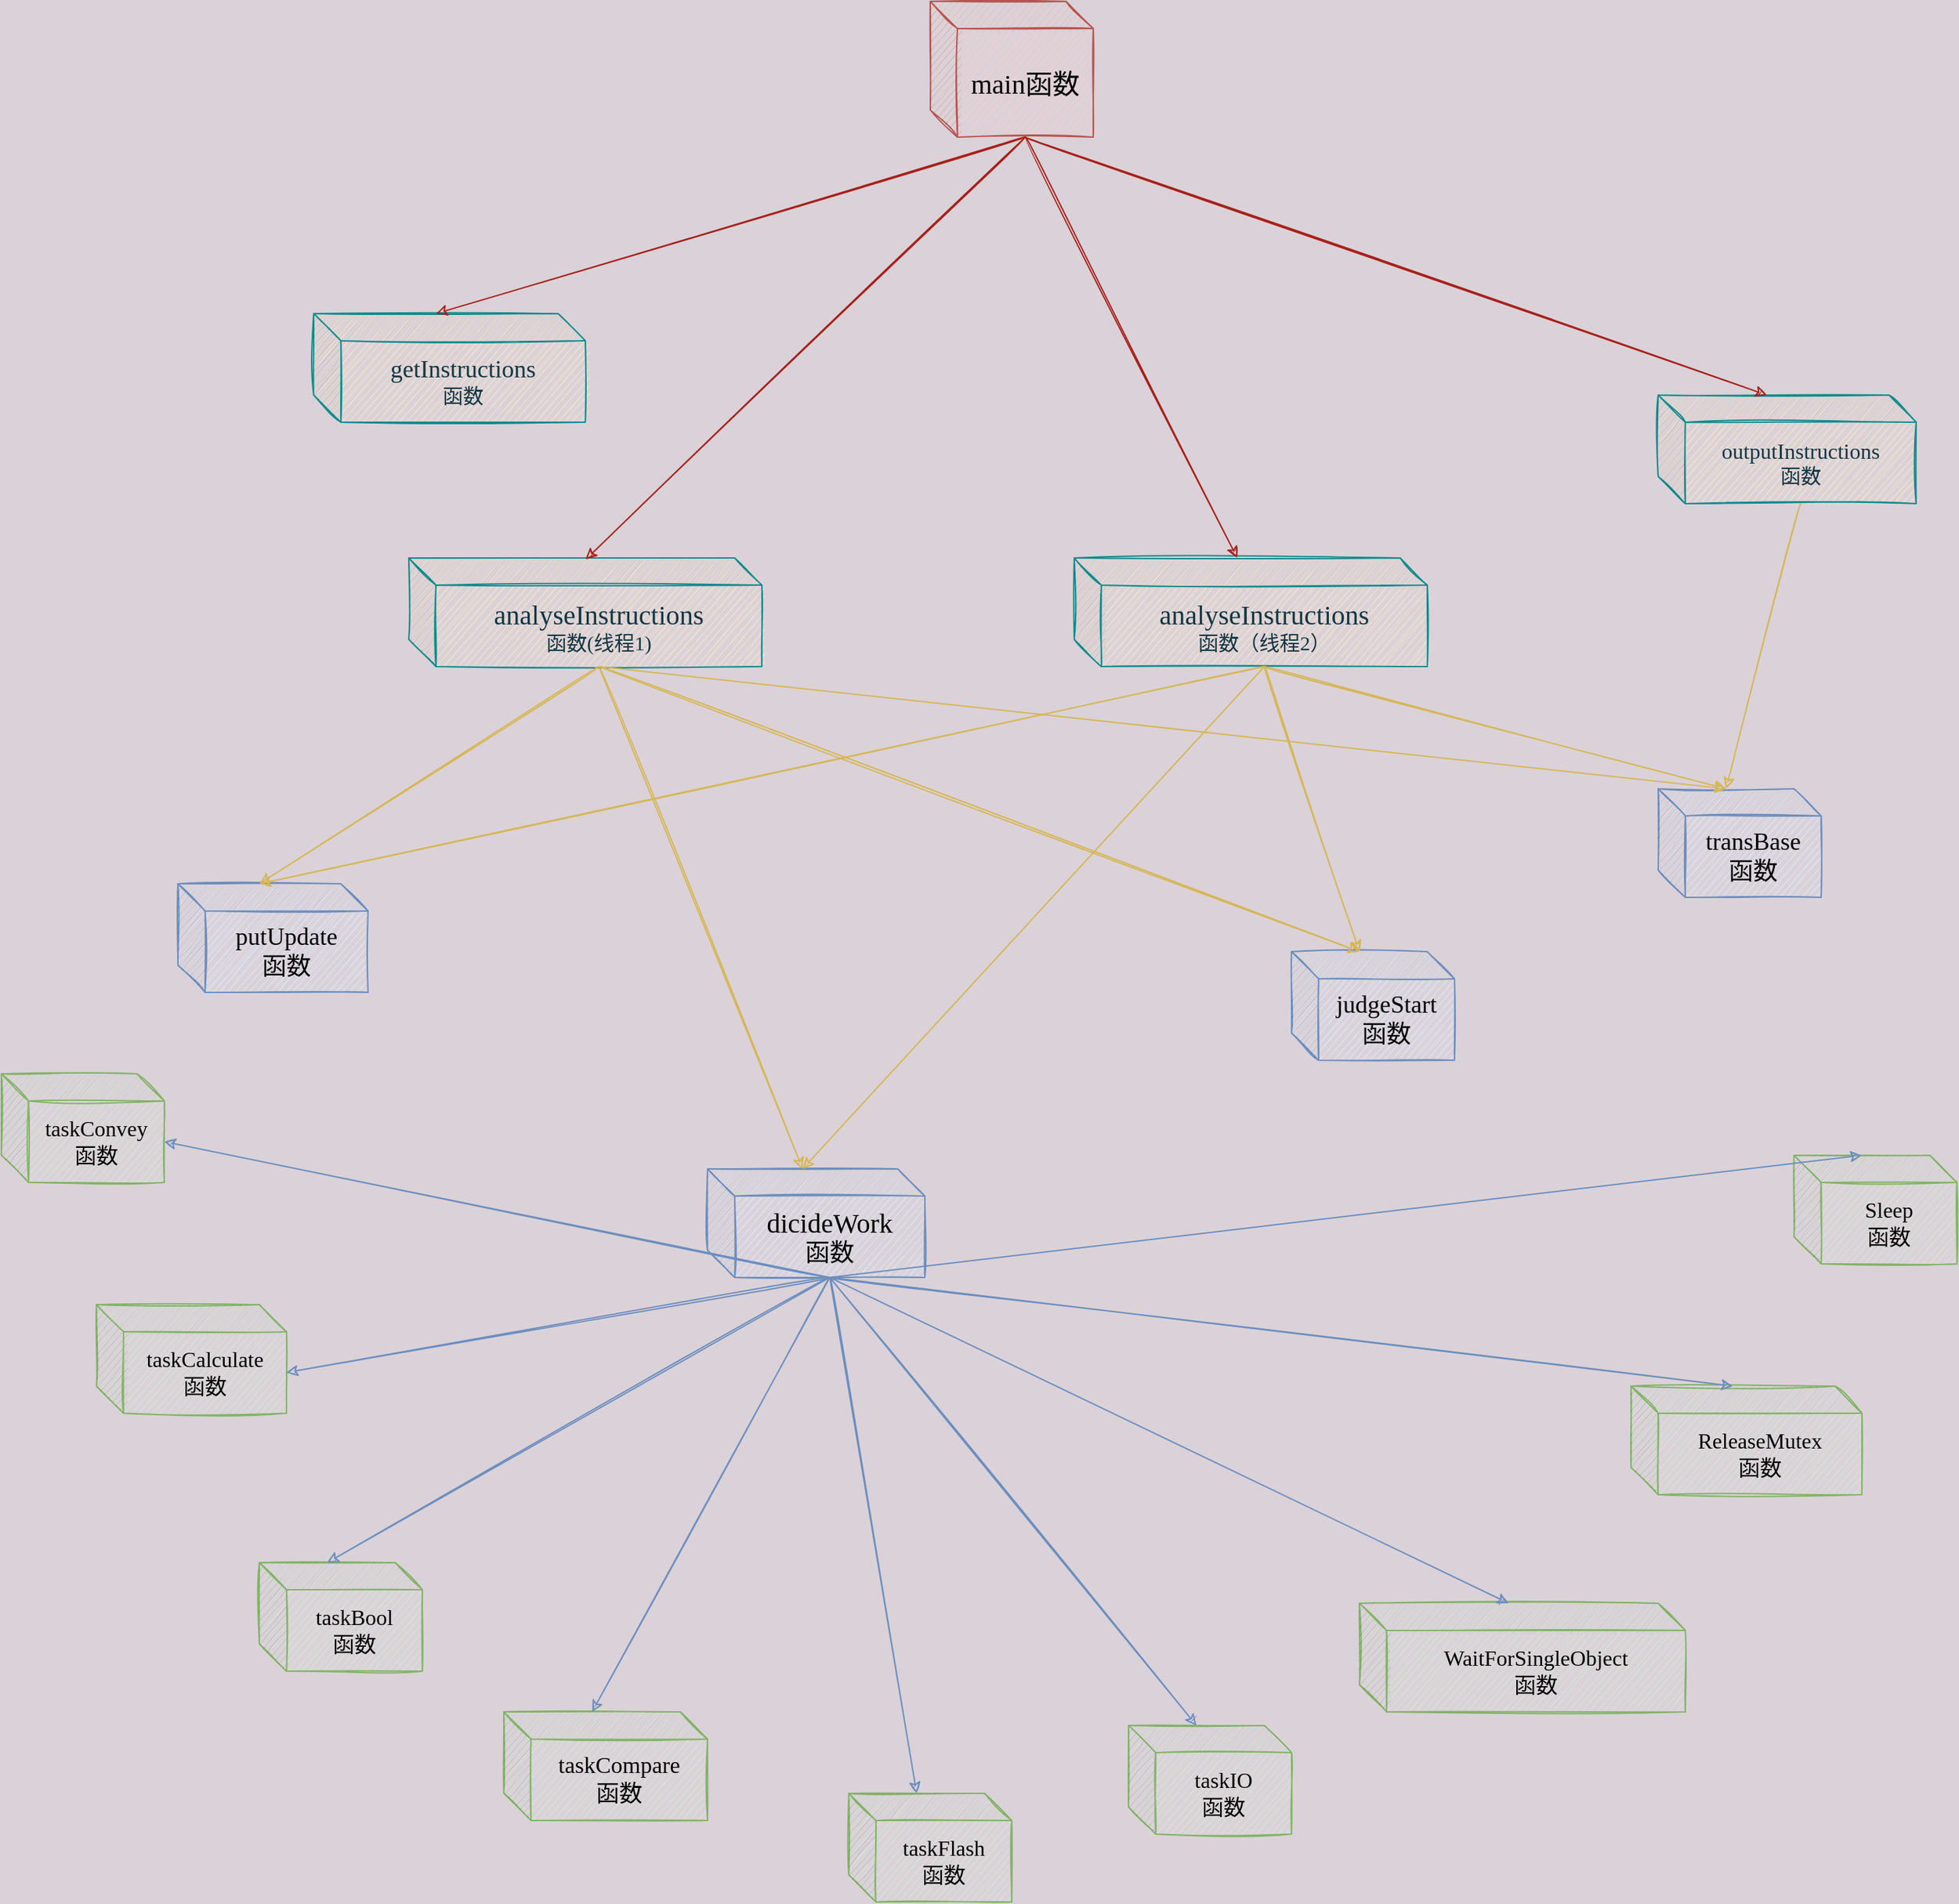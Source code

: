 <mxfile>
    <diagram id="Qz6_Gvs4a3XDA7yD0ymE" name="Page-1">
        <mxGraphModel dx="2697" dy="2624" grid="1" gridSize="10" guides="1" tooltips="1" connect="1" arrows="1" fold="1" page="1" pageScale="1" pageWidth="827" pageHeight="1169" background="#DAD2D8" math="0" shadow="0">
            <root>
                <mxCell id="0"/>
                <mxCell id="1" parent="0"/>
                <mxCell id="eswP5Arj7wHYg4LaBu6b-8" value="&lt;span style=&quot;font-family: &amp;#34;comic sans ms&amp;#34;&quot;&gt;&lt;font style=&quot;font-size: 20px&quot;&gt;analyseInstructions&lt;/font&gt;&lt;/span&gt;&lt;br style=&quot;font-family: &amp;#34;comic sans ms&amp;#34; ; font-size: 15px&quot;&gt;&lt;span style=&quot;font-family: &amp;#34;comic sans ms&amp;#34; ; font-size: 15px&quot;&gt;函数(线程1)&lt;/span&gt;" style="shape=cube;whiteSpace=wrap;html=1;boundedLbl=1;backgroundOutline=1;darkOpacity=0.05;darkOpacity2=0.1;rounded=1;sketch=1;fillColor=#FAE5C7;strokeColor=#0F8B8D;fontColor=#143642;" parent="1" vertex="1">
                    <mxGeometry x="30" y="360" width="260" height="80" as="geometry"/>
                </mxCell>
                <mxCell id="eswP5Arj7wHYg4LaBu6b-9" value="&lt;font style=&quot;font-family: &amp;#34;comic sans ms&amp;#34; ; font-size: 18px&quot;&gt;getInstructions&lt;/font&gt;&lt;br style=&quot;font-family: &amp;#34;comic sans ms&amp;#34;&quot;&gt;&lt;span style=&quot;font-family: &amp;#34;comic sans ms&amp;#34; ; font-size: 15px&quot;&gt;函数&lt;/span&gt;" style="shape=cube;whiteSpace=wrap;html=1;boundedLbl=1;backgroundOutline=1;darkOpacity=0.05;darkOpacity2=0.1;rounded=1;sketch=1;fillColor=#FAE5C7;strokeColor=#0F8B8D;fontColor=#143642;" parent="1" vertex="1">
                    <mxGeometry x="-40" y="180" width="200" height="80" as="geometry"/>
                </mxCell>
                <mxCell id="eswP5Arj7wHYg4LaBu6b-10" value="&lt;pre style=&quot;font-size: 20px&quot;&gt;&lt;font face=&quot;Comic Sans MS&quot; color=&quot;#000000&quot;&gt;main函数&lt;/font&gt;&lt;/pre&gt;" style="shape=cube;whiteSpace=wrap;html=1;boundedLbl=1;backgroundOutline=1;darkOpacity=0.05;darkOpacity2=0.1;rounded=1;sketch=1;fillColor=#f8cecc;strokeColor=#b85450;" parent="1" vertex="1">
                    <mxGeometry x="414" y="-50" width="120" height="100" as="geometry"/>
                </mxCell>
                <mxCell id="eswP5Arj7wHYg4LaBu6b-11" value="&lt;span style=&quot;font-family: &amp;#34;comic sans ms&amp;#34; ; font-size: 16px&quot;&gt;outputInstructions&lt;/span&gt;&lt;br style=&quot;font-family: &amp;#34;comic sans ms&amp;#34; ; font-size: 15px&quot;&gt;&lt;span style=&quot;font-family: &amp;#34;comic sans ms&amp;#34; ; font-size: 15px&quot;&gt;函数&lt;/span&gt;" style="shape=cube;whiteSpace=wrap;html=1;boundedLbl=1;backgroundOutline=1;darkOpacity=0.05;darkOpacity2=0.1;rounded=1;sketch=1;fillColor=#FAE5C7;strokeColor=#0F8B8D;fontColor=#143642;" parent="1" vertex="1">
                    <mxGeometry x="950" y="240" width="190" height="80" as="geometry"/>
                </mxCell>
                <mxCell id="eswP5Arj7wHYg4LaBu6b-12" value="" style="endArrow=classic;html=1;entryX=0.501;entryY=0.015;entryDx=0;entryDy=0;entryPerimeter=0;exitX=0;exitY=0;exitDx=70;exitDy=100;exitPerimeter=0;sketch=1;curved=1;labelBackgroundColor=#DAD2D8;strokeColor=#A8201A;fontColor=#143642;" parent="1" source="eswP5Arj7wHYg4LaBu6b-10" target="eswP5Arj7wHYg4LaBu6b-8" edge="1">
                    <mxGeometry width="50" height="50" relative="1" as="geometry">
                        <mxPoint x="350" y="130" as="sourcePoint"/>
                        <mxPoint x="460" y="180" as="targetPoint"/>
                    </mxGeometry>
                </mxCell>
                <mxCell id="eswP5Arj7wHYg4LaBu6b-13" value="" style="endArrow=classic;html=1;exitX=0;exitY=0;exitDx=70;exitDy=100;exitPerimeter=0;entryX=0;entryY=0;entryDx=90;entryDy=0;entryPerimeter=0;sketch=1;curved=1;labelBackgroundColor=#DAD2D8;strokeColor=#A8201A;fontColor=#143642;" parent="1" source="eswP5Arj7wHYg4LaBu6b-10" target="eswP5Arj7wHYg4LaBu6b-9" edge="1">
                    <mxGeometry width="50" height="50" relative="1" as="geometry">
                        <mxPoint x="350" y="130" as="sourcePoint"/>
                        <mxPoint x="170" y="220" as="targetPoint"/>
                    </mxGeometry>
                </mxCell>
                <mxCell id="eswP5Arj7wHYg4LaBu6b-14" value="" style="endArrow=classic;html=1;entryX=0;entryY=0;entryDx=80;entryDy=0;entryPerimeter=0;exitX=0;exitY=0;exitDx=70;exitDy=100;exitPerimeter=0;sketch=1;curved=1;labelBackgroundColor=#DAD2D8;strokeColor=#A8201A;fontColor=#143642;" parent="1" source="eswP5Arj7wHYg4LaBu6b-10" target="eswP5Arj7wHYg4LaBu6b-11" edge="1">
                    <mxGeometry width="50" height="50" relative="1" as="geometry">
                        <mxPoint x="350" y="110" as="sourcePoint"/>
                        <mxPoint x="440" y="260" as="targetPoint"/>
                    </mxGeometry>
                </mxCell>
                <mxCell id="eswP5Arj7wHYg4LaBu6b-15" value="&lt;font face=&quot;Comic Sans MS&quot; style=&quot;font-size: 18px&quot;&gt;transBase&lt;br&gt;函数&lt;/font&gt;" style="shape=cube;whiteSpace=wrap;html=1;boundedLbl=1;backgroundOutline=1;darkOpacity=0.05;darkOpacity2=0.1;rounded=1;sketch=1;fillColor=#dae8fc;strokeColor=#6c8ebf;fontColor=#000000;" parent="1" vertex="1">
                    <mxGeometry x="950" y="530" width="120" height="80" as="geometry"/>
                </mxCell>
                <mxCell id="eswP5Arj7wHYg4LaBu6b-16" value="&lt;font face=&quot;Comic Sans MS&quot;&gt;&lt;font style=&quot;font-size: 20px&quot;&gt;dicideWork&lt;/font&gt;&lt;br&gt;&lt;span style=&quot;font-size: 18px&quot;&gt;函数&lt;/span&gt;&lt;/font&gt;" style="shape=cube;whiteSpace=wrap;html=1;boundedLbl=1;backgroundOutline=1;darkOpacity=0.05;darkOpacity2=0.1;rounded=1;sketch=1;fillColor=#dae8fc;strokeColor=#6c8ebf;fontColor=#000000;" parent="1" vertex="1">
                    <mxGeometry x="250" y="810" width="160" height="80" as="geometry"/>
                </mxCell>
                <mxCell id="eswP5Arj7wHYg4LaBu6b-17" value="&lt;font style=&quot;font-size: 18px&quot; face=&quot;Comic Sans MS&quot;&gt;putUpdate&lt;br&gt;函数&lt;/font&gt;" style="shape=cube;whiteSpace=wrap;html=1;boundedLbl=1;backgroundOutline=1;darkOpacity=0.05;darkOpacity2=0.1;rounded=1;sketch=1;fillColor=#dae8fc;strokeColor=#6c8ebf;fontColor=#000000;" parent="1" vertex="1">
                    <mxGeometry x="-140" y="600" width="140" height="80" as="geometry"/>
                </mxCell>
                <mxCell id="eswP5Arj7wHYg4LaBu6b-21" value="" style="endArrow=classic;html=1;exitX=0;exitY=0;exitDx=140;exitDy=80;exitPerimeter=0;entryX=0;entryY=0;entryDx=70;entryDy=0;entryPerimeter=0;sketch=1;curved=1;labelBackgroundColor=#DAD2D8;strokeColor=#d6b656;fontColor=#143642;fillColor=#fff2cc;" parent="1" source="eswP5Arj7wHYg4LaBu6b-8" target="eswP5Arj7wHYg4LaBu6b-16" edge="1">
                    <mxGeometry width="50" height="50" relative="1" as="geometry">
                        <mxPoint x="390" y="410" as="sourcePoint"/>
                        <mxPoint x="440" y="360" as="targetPoint"/>
                    </mxGeometry>
                </mxCell>
                <mxCell id="eswP5Arj7wHYg4LaBu6b-22" value="" style="endArrow=classic;html=1;entryX=0;entryY=0;entryDx=60;entryDy=0;entryPerimeter=0;exitX=0;exitY=0;exitDx=140;exitDy=80;exitPerimeter=0;sketch=1;curved=1;labelBackgroundColor=#DAD2D8;strokeColor=#d6b656;fontColor=#143642;fillColor=#fff2cc;" parent="1" source="eswP5Arj7wHYg4LaBu6b-8" target="eswP5Arj7wHYg4LaBu6b-17" edge="1">
                    <mxGeometry width="50" height="50" relative="1" as="geometry">
                        <mxPoint x="390" y="410" as="sourcePoint"/>
                        <mxPoint x="440" y="360" as="targetPoint"/>
                    </mxGeometry>
                </mxCell>
                <mxCell id="eswP5Arj7wHYg4LaBu6b-23" value="" style="endArrow=classic;html=1;exitX=0;exitY=0;exitDx=140;exitDy=80;exitPerimeter=0;entryX=0;entryY=0;entryDx=50;entryDy=0;entryPerimeter=0;sketch=1;curved=1;labelBackgroundColor=#DAD2D8;strokeColor=#d6b656;fontColor=#143642;fillColor=#fff2cc;" parent="1" source="eswP5Arj7wHYg4LaBu6b-8" target="eswP5Arj7wHYg4LaBu6b-15" edge="1">
                    <mxGeometry width="50" height="50" relative="1" as="geometry">
                        <mxPoint x="390" y="410" as="sourcePoint"/>
                        <mxPoint x="530" y="390" as="targetPoint"/>
                    </mxGeometry>
                </mxCell>
                <mxCell id="eswP5Arj7wHYg4LaBu6b-24" value="" style="endArrow=classic;html=1;exitX=0;exitY=0;exitDx=105;exitDy=80;exitPerimeter=0;entryX=0;entryY=0;entryDx=50;entryDy=0;entryPerimeter=0;sketch=1;curved=1;labelBackgroundColor=#DAD2D8;strokeColor=#d6b656;fontColor=#143642;fillColor=#fff2cc;" parent="1" source="eswP5Arj7wHYg4LaBu6b-11" target="eswP5Arj7wHYg4LaBu6b-15" edge="1">
                    <mxGeometry width="50" height="50" relative="1" as="geometry">
                        <mxPoint x="390" y="410" as="sourcePoint"/>
                        <mxPoint x="440" y="360" as="targetPoint"/>
                    </mxGeometry>
                </mxCell>
                <mxCell id="eswP5Arj7wHYg4LaBu6b-25" value="&lt;font face=&quot;Comic Sans MS&quot; style=&quot;font-size: 16px&quot;&gt;taskConvey&lt;br&gt;函数&lt;/font&gt;" style="shape=cube;whiteSpace=wrap;html=1;boundedLbl=1;backgroundOutline=1;darkOpacity=0.05;darkOpacity2=0.1;rounded=1;sketch=1;fillColor=#d5e8d4;strokeColor=#82b366;fontColor=#000000;" parent="1" vertex="1">
                    <mxGeometry x="-270" y="740" width="120" height="80" as="geometry"/>
                </mxCell>
                <mxCell id="eswP5Arj7wHYg4LaBu6b-26" value="&lt;font face=&quot;Comic Sans MS&quot; style=&quot;font-size: 16px&quot;&gt;taskCalculate&lt;br&gt;函数&lt;/font&gt;" style="shape=cube;whiteSpace=wrap;html=1;boundedLbl=1;backgroundOutline=1;darkOpacity=0.05;darkOpacity2=0.1;rounded=1;sketch=1;fillColor=#d5e8d4;strokeColor=#82b366;fontColor=#000000;" parent="1" vertex="1">
                    <mxGeometry x="-200" y="910" width="140" height="80" as="geometry"/>
                </mxCell>
                <mxCell id="eswP5Arj7wHYg4LaBu6b-27" value="&lt;font face=&quot;Comic Sans MS&quot; style=&quot;font-size: 16px&quot;&gt;taskBool&lt;br&gt;函数&lt;/font&gt;" style="shape=cube;whiteSpace=wrap;html=1;boundedLbl=1;backgroundOutline=1;darkOpacity=0.05;darkOpacity2=0.1;rounded=1;sketch=1;fillColor=#d5e8d4;strokeColor=#82b366;fontColor=#000000;" parent="1" vertex="1">
                    <mxGeometry x="-80" y="1100" width="120" height="80" as="geometry"/>
                </mxCell>
                <mxCell id="eswP5Arj7wHYg4LaBu6b-28" value="&lt;font style=&quot;font-size: 17px&quot; face=&quot;Comic Sans MS&quot;&gt;taskCompare&lt;br&gt;函数&lt;/font&gt;" style="shape=cube;whiteSpace=wrap;html=1;boundedLbl=1;backgroundOutline=1;darkOpacity=0.05;darkOpacity2=0.1;rounded=1;sketch=1;fillColor=#d5e8d4;strokeColor=#82b366;fontColor=#000000;" parent="1" vertex="1">
                    <mxGeometry x="100" y="1210" width="150" height="80" as="geometry"/>
                </mxCell>
                <mxCell id="eswP5Arj7wHYg4LaBu6b-29" value="&lt;font style=&quot;font-size: 16px&quot; face=&quot;Comic Sans MS&quot;&gt;taskFlash&lt;br&gt;函数&lt;/font&gt;" style="shape=cube;whiteSpace=wrap;html=1;boundedLbl=1;backgroundOutline=1;darkOpacity=0.05;darkOpacity2=0.1;rounded=1;sketch=1;fillColor=#d5e8d4;strokeColor=#82b366;fontColor=#000000;" parent="1" vertex="1">
                    <mxGeometry x="354" y="1270" width="120" height="80" as="geometry"/>
                </mxCell>
                <mxCell id="eswP5Arj7wHYg4LaBu6b-30" value="&lt;font style=&quot;font-size: 16px&quot; face=&quot;Comic Sans MS&quot;&gt;taskIO&lt;br&gt;函数&lt;/font&gt;" style="shape=cube;whiteSpace=wrap;html=1;boundedLbl=1;backgroundOutline=1;darkOpacity=0.05;darkOpacity2=0.1;rounded=1;sketch=1;fillColor=#d5e8d4;strokeColor=#82b366;fontColor=#000000;" parent="1" vertex="1">
                    <mxGeometry x="560" y="1220" width="120" height="80" as="geometry"/>
                </mxCell>
                <mxCell id="eswP5Arj7wHYg4LaBu6b-31" value="" style="endArrow=classic;html=1;entryX=0;entryY=0;entryDx=120;entryDy=50;entryPerimeter=0;exitX=0;exitY=0;exitDx=90;exitDy=80;exitPerimeter=0;shadow=0;sketch=1;curved=1;labelBackgroundColor=#DAD2D8;strokeColor=#6c8ebf;fontColor=#143642;fillColor=#dae8fc;" parent="1" source="eswP5Arj7wHYg4LaBu6b-16" target="eswP5Arj7wHYg4LaBu6b-25" edge="1">
                    <mxGeometry width="50" height="50" relative="1" as="geometry">
                        <mxPoint x="390" y="540" as="sourcePoint"/>
                        <mxPoint x="440" y="490" as="targetPoint"/>
                    </mxGeometry>
                </mxCell>
                <mxCell id="eswP5Arj7wHYg4LaBu6b-32" value="" style="endArrow=classic;html=1;entryX=0;entryY=0;entryDx=140;entryDy=50;entryPerimeter=0;exitX=0;exitY=0;exitDx=90;exitDy=80;exitPerimeter=0;sketch=1;curved=1;labelBackgroundColor=#DAD2D8;strokeColor=#6c8ebf;fontColor=#143642;fillColor=#dae8fc;" parent="1" source="eswP5Arj7wHYg4LaBu6b-16" target="eswP5Arj7wHYg4LaBu6b-26" edge="1">
                    <mxGeometry width="50" height="50" relative="1" as="geometry">
                        <mxPoint x="390" y="540" as="sourcePoint"/>
                        <mxPoint x="440" y="490" as="targetPoint"/>
                    </mxGeometry>
                </mxCell>
                <mxCell id="eswP5Arj7wHYg4LaBu6b-33" value="" style="endArrow=classic;html=1;exitX=0;exitY=0;exitDx=90;exitDy=80;exitPerimeter=0;entryX=0;entryY=0;entryDx=50;entryDy=0;entryPerimeter=0;sketch=1;curved=1;labelBackgroundColor=#DAD2D8;strokeColor=#6c8ebf;fontColor=#143642;fillColor=#dae8fc;" parent="1" source="eswP5Arj7wHYg4LaBu6b-16" target="eswP5Arj7wHYg4LaBu6b-27" edge="1">
                    <mxGeometry width="50" height="50" relative="1" as="geometry">
                        <mxPoint x="390" y="540" as="sourcePoint"/>
                        <mxPoint x="440" y="490" as="targetPoint"/>
                    </mxGeometry>
                </mxCell>
                <mxCell id="eswP5Arj7wHYg4LaBu6b-34" value="" style="endArrow=classic;html=1;exitX=0;exitY=0;exitDx=90;exitDy=80;exitPerimeter=0;entryX=0;entryY=0;entryDx=65;entryDy=0;entryPerimeter=0;sketch=1;curved=1;labelBackgroundColor=#DAD2D8;strokeColor=#6c8ebf;fontColor=#143642;fillColor=#dae8fc;" parent="1" source="eswP5Arj7wHYg4LaBu6b-16" target="eswP5Arj7wHYg4LaBu6b-28" edge="1">
                    <mxGeometry width="50" height="50" relative="1" as="geometry">
                        <mxPoint x="390" y="630" as="sourcePoint"/>
                        <mxPoint x="110" y="730" as="targetPoint"/>
                    </mxGeometry>
                </mxCell>
                <mxCell id="eswP5Arj7wHYg4LaBu6b-35" value="" style="endArrow=classic;html=1;exitX=0;exitY=0;exitDx=90;exitDy=80;exitPerimeter=0;entryX=0;entryY=0;entryDx=50;entryDy=0;entryPerimeter=0;sketch=1;curved=1;labelBackgroundColor=#DAD2D8;strokeColor=#6c8ebf;fontColor=#143642;fillColor=#dae8fc;" parent="1" source="eswP5Arj7wHYg4LaBu6b-16" target="eswP5Arj7wHYg4LaBu6b-29" edge="1">
                    <mxGeometry width="50" height="50" relative="1" as="geometry">
                        <mxPoint x="390" y="800" as="sourcePoint"/>
                        <mxPoint x="440" y="750" as="targetPoint"/>
                    </mxGeometry>
                </mxCell>
                <mxCell id="eswP5Arj7wHYg4LaBu6b-36" value="" style="endArrow=classic;html=1;exitX=0;exitY=0;exitDx=90;exitDy=80;exitPerimeter=0;entryX=0;entryY=0;entryDx=50;entryDy=0;entryPerimeter=0;sketch=1;curved=1;labelBackgroundColor=#DAD2D8;strokeColor=#6c8ebf;fontColor=#143642;fillColor=#dae8fc;" parent="1" source="eswP5Arj7wHYg4LaBu6b-16" target="eswP5Arj7wHYg4LaBu6b-30" edge="1">
                    <mxGeometry width="50" height="50" relative="1" as="geometry">
                        <mxPoint x="390" y="740" as="sourcePoint"/>
                        <mxPoint x="440" y="690" as="targetPoint"/>
                    </mxGeometry>
                </mxCell>
                <mxCell id="2" value="&lt;span style=&quot;font-family: &amp;#34;comic sans ms&amp;#34;&quot;&gt;&lt;font style=&quot;font-size: 20px&quot;&gt;analyseInstructions&lt;/font&gt;&lt;/span&gt;&lt;br style=&quot;font-family: &amp;#34;comic sans ms&amp;#34; ; font-size: 15px&quot;&gt;&lt;span style=&quot;font-family: &amp;#34;comic sans ms&amp;#34; ; font-size: 15px&quot;&gt;函数（线程2）&lt;/span&gt;" style="shape=cube;whiteSpace=wrap;html=1;boundedLbl=1;backgroundOutline=1;darkOpacity=0.05;darkOpacity2=0.1;rounded=1;sketch=1;fillColor=#FAE5C7;strokeColor=#0F8B8D;fontColor=#143642;" parent="1" vertex="1">
                    <mxGeometry x="520" y="360" width="260" height="80" as="geometry"/>
                </mxCell>
                <mxCell id="H86L0GhD4-9EqcysS_iX-2" value="" style="endArrow=classic;html=1;entryX=0;entryY=0;entryDx=120;entryDy=0;entryPerimeter=0;sketch=1;curved=1;labelBackgroundColor=#DAD2D8;strokeColor=#A8201A;fontColor=#143642;exitX=0;exitY=0;exitDx=70;exitDy=100;exitPerimeter=0;" parent="1" source="eswP5Arj7wHYg4LaBu6b-10" target="2" edge="1">
                    <mxGeometry width="50" height="50" relative="1" as="geometry">
                        <mxPoint x="390" y="10" as="sourcePoint"/>
                        <mxPoint x="170.26" y="371.2" as="targetPoint"/>
                    </mxGeometry>
                </mxCell>
                <mxCell id="H86L0GhD4-9EqcysS_iX-3" value="" style="endArrow=classic;html=1;entryX=0;entryY=0;entryDx=60;entryDy=0;entryPerimeter=0;exitX=0;exitY=0;exitDx=140;exitDy=80;exitPerimeter=0;sketch=1;curved=1;labelBackgroundColor=#DAD2D8;strokeColor=#d6b656;fontColor=#143642;fillColor=#fff2cc;" parent="1" source="2" target="eswP5Arj7wHYg4LaBu6b-17" edge="1">
                    <mxGeometry width="50" height="50" relative="1" as="geometry">
                        <mxPoint x="180" y="450" as="sourcePoint"/>
                        <mxPoint x="-40" y="550" as="targetPoint"/>
                    </mxGeometry>
                </mxCell>
                <mxCell id="H86L0GhD4-9EqcysS_iX-4" value="" style="endArrow=classic;html=1;exitX=0;exitY=0;exitDx=140;exitDy=80;exitPerimeter=0;entryX=0;entryY=0;entryDx=70;entryDy=0;entryPerimeter=0;sketch=1;curved=1;labelBackgroundColor=#DAD2D8;strokeColor=#d6b656;fontColor=#143642;fillColor=#fff2cc;" parent="1" source="2" target="eswP5Arj7wHYg4LaBu6b-16" edge="1">
                    <mxGeometry width="50" height="50" relative="1" as="geometry">
                        <mxPoint x="180" y="450" as="sourcePoint"/>
                        <mxPoint x="413" y="555" as="targetPoint"/>
                    </mxGeometry>
                </mxCell>
                <mxCell id="H86L0GhD4-9EqcysS_iX-5" value="" style="endArrow=classic;html=1;exitX=0;exitY=0;exitDx=140;exitDy=80;exitPerimeter=0;entryX=0;entryY=0;entryDx=50;entryDy=0;entryPerimeter=0;sketch=1;curved=1;labelBackgroundColor=#DAD2D8;strokeColor=#d6b656;fontColor=#143642;fillColor=#fff2cc;" parent="1" source="2" target="eswP5Arj7wHYg4LaBu6b-15" edge="1">
                    <mxGeometry width="50" height="50" relative="1" as="geometry">
                        <mxPoint x="180" y="450" as="sourcePoint"/>
                        <mxPoint x="860" y="540" as="targetPoint"/>
                    </mxGeometry>
                </mxCell>
                <mxCell id="H86L0GhD4-9EqcysS_iX-6" value="&lt;font face=&quot;Comic Sans MS&quot;&gt;&lt;span style=&quot;font-size: 16px&quot;&gt;WaitForSingleObject&lt;br&gt;函数&lt;/span&gt;&lt;/font&gt;" style="shape=cube;whiteSpace=wrap;html=1;boundedLbl=1;backgroundOutline=1;darkOpacity=0.05;darkOpacity2=0.1;rounded=1;sketch=1;fillColor=#d5e8d4;strokeColor=#82b366;fontColor=#000000;" parent="1" vertex="1">
                    <mxGeometry x="730" y="1130" width="240" height="80" as="geometry"/>
                </mxCell>
                <mxCell id="H86L0GhD4-9EqcysS_iX-7" value="&lt;font face=&quot;Comic Sans MS&quot;&gt;&lt;span style=&quot;font-size: 16px&quot;&gt;ReleaseMutex&lt;/span&gt;&lt;br&gt;&lt;span style=&quot;font-size: 16px&quot;&gt;函数&lt;/span&gt;&lt;/font&gt;" style="shape=cube;whiteSpace=wrap;html=1;boundedLbl=1;backgroundOutline=1;darkOpacity=0.05;darkOpacity2=0.1;rounded=1;sketch=1;fillColor=#d5e8d4;strokeColor=#82b366;fontColor=#000000;" parent="1" vertex="1">
                    <mxGeometry x="930" y="970" width="170" height="80" as="geometry"/>
                </mxCell>
                <mxCell id="H86L0GhD4-9EqcysS_iX-8" value="&lt;font style=&quot;font-size: 16px&quot; face=&quot;Comic Sans MS&quot;&gt;Sleep&lt;br&gt;函数&lt;/font&gt;" style="shape=cube;whiteSpace=wrap;html=1;boundedLbl=1;backgroundOutline=1;darkOpacity=0.05;darkOpacity2=0.1;rounded=1;sketch=1;fillColor=#d5e8d4;strokeColor=#82b366;fontColor=#000000;" parent="1" vertex="1">
                    <mxGeometry x="1050" y="800" width="120" height="80" as="geometry"/>
                </mxCell>
                <mxCell id="H86L0GhD4-9EqcysS_iX-9" value="" style="endArrow=classic;html=1;exitX=0;exitY=0;exitDx=90;exitDy=80;exitPerimeter=0;entryX=0;entryY=0;entryDx=110;entryDy=0;entryPerimeter=0;sketch=1;curved=1;labelBackgroundColor=#DAD2D8;strokeColor=#6c8ebf;fontColor=#143642;fillColor=#dae8fc;" parent="1" source="eswP5Arj7wHYg4LaBu6b-16" target="H86L0GhD4-9EqcysS_iX-6" edge="1">
                    <mxGeometry width="50" height="50" relative="1" as="geometry">
                        <mxPoint x="440" y="635" as="sourcePoint"/>
                        <mxPoint x="620" y="1230" as="targetPoint"/>
                    </mxGeometry>
                </mxCell>
                <mxCell id="H86L0GhD4-9EqcysS_iX-10" value="" style="endArrow=classic;html=1;exitX=0;exitY=0;exitDx=90;exitDy=80;exitPerimeter=0;entryX=0;entryY=0;entryDx=75;entryDy=0;entryPerimeter=0;sketch=1;curved=1;labelBackgroundColor=#DAD2D8;strokeColor=#6c8ebf;fontColor=#143642;fillColor=#dae8fc;" parent="1" source="eswP5Arj7wHYg4LaBu6b-16" target="H86L0GhD4-9EqcysS_iX-7" edge="1">
                    <mxGeometry width="50" height="50" relative="1" as="geometry">
                        <mxPoint x="440" y="635" as="sourcePoint"/>
                        <mxPoint x="780" y="1110" as="targetPoint"/>
                    </mxGeometry>
                </mxCell>
                <mxCell id="H86L0GhD4-9EqcysS_iX-11" value="" style="endArrow=classic;html=1;exitX=0;exitY=0;exitDx=90;exitDy=80;exitPerimeter=0;entryX=0;entryY=0;entryDx=50;entryDy=0;entryPerimeter=0;sketch=1;curved=1;labelBackgroundColor=#DAD2D8;strokeColor=#6c8ebf;fontColor=#143642;fillColor=#dae8fc;" parent="1" source="eswP5Arj7wHYg4LaBu6b-16" target="H86L0GhD4-9EqcysS_iX-8" edge="1">
                    <mxGeometry width="50" height="50" relative="1" as="geometry">
                        <mxPoint x="440" y="635" as="sourcePoint"/>
                        <mxPoint x="960" y="1010" as="targetPoint"/>
                    </mxGeometry>
                </mxCell>
                <mxCell id="h4m4NHXKuTp0OkGynjSk-2" value="&lt;font face=&quot;Comic Sans MS&quot; style=&quot;font-size: 18px&quot;&gt;judgeStart&lt;br&gt;函数&lt;/font&gt;" style="shape=cube;whiteSpace=wrap;html=1;boundedLbl=1;backgroundOutline=1;darkOpacity=0.05;darkOpacity2=0.1;rounded=1;sketch=1;fillColor=#dae8fc;strokeColor=#6c8ebf;fontColor=#000000;" parent="1" vertex="1">
                    <mxGeometry x="680" y="650" width="120" height="80" as="geometry"/>
                </mxCell>
                <mxCell id="h4m4NHXKuTp0OkGynjSk-3" value="" style="endArrow=classic;html=1;exitX=0;exitY=0;exitDx=140;exitDy=80;exitPerimeter=0;entryX=0;entryY=0;entryDx=50;entryDy=0;entryPerimeter=0;sketch=1;curved=1;labelBackgroundColor=#DAD2D8;strokeColor=#d6b656;fontColor=#143642;fillColor=#fff2cc;" parent="1" source="eswP5Arj7wHYg4LaBu6b-8" target="h4m4NHXKuTp0OkGynjSk-2" edge="1">
                    <mxGeometry width="50" height="50" relative="1" as="geometry">
                        <mxPoint x="180" y="450" as="sourcePoint"/>
                        <mxPoint x="1120" y="555" as="targetPoint"/>
                    </mxGeometry>
                </mxCell>
                <mxCell id="h4m4NHXKuTp0OkGynjSk-4" value="" style="endArrow=classic;html=1;exitX=0;exitY=0;exitDx=140;exitDy=80;exitPerimeter=0;entryX=0;entryY=0;entryDx=50;entryDy=0;entryPerimeter=0;sketch=1;curved=1;labelBackgroundColor=#DAD2D8;strokeColor=#d6b656;fontColor=#143642;fillColor=#fff2cc;" parent="1" source="2" target="h4m4NHXKuTp0OkGynjSk-2" edge="1">
                    <mxGeometry width="50" height="50" relative="1" as="geometry">
                        <mxPoint x="190" y="460" as="sourcePoint"/>
                        <mxPoint x="1130" y="565" as="targetPoint"/>
                    </mxGeometry>
                </mxCell>
            </root>
        </mxGraphModel>
    </diagram>
</mxfile>